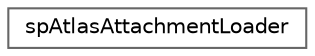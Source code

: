 digraph "类继承关系图"
{
 // LATEX_PDF_SIZE
  bgcolor="transparent";
  edge [fontname=Helvetica,fontsize=10,labelfontname=Helvetica,labelfontsize=10];
  node [fontname=Helvetica,fontsize=10,shape=box,height=0.2,width=0.4];
  rankdir="LR";
  Node0 [id="Node000000",label="spAtlasAttachmentLoader",height=0.2,width=0.4,color="grey40", fillcolor="white", style="filled",URL="$structsp_atlas_attachment_loader.html",tooltip=" "];
}
